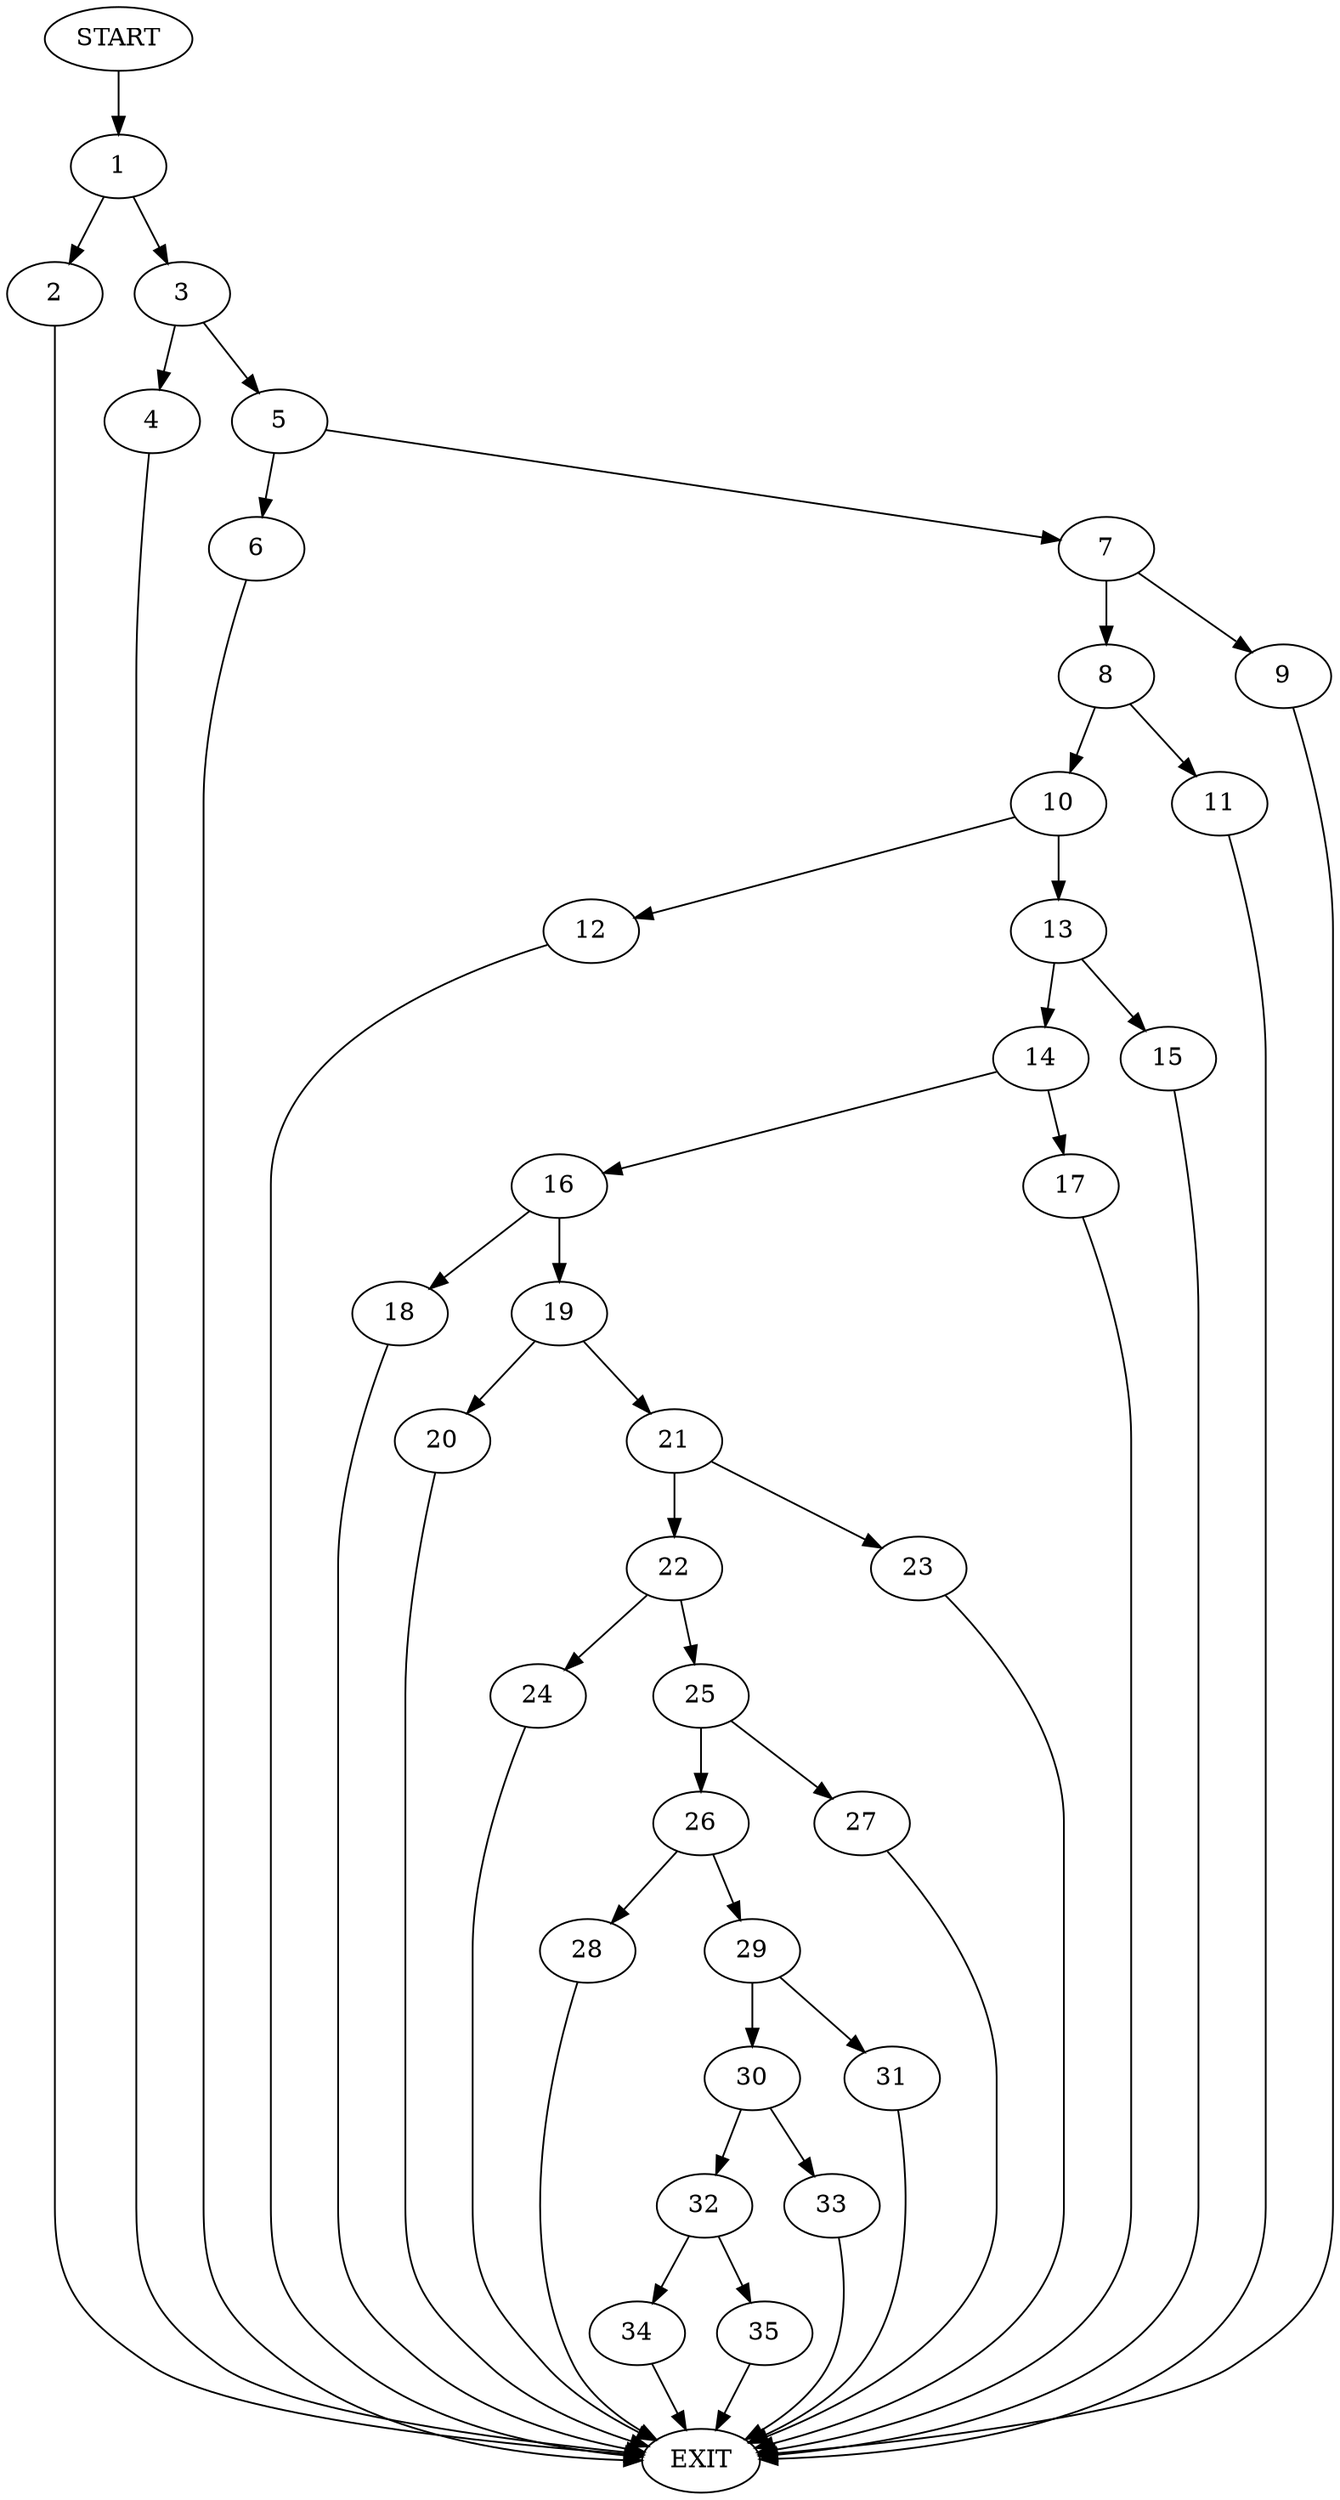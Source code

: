 digraph {
0 [label="START"]
36 [label="EXIT"]
0 -> 1
1 -> 2
1 -> 3
2 -> 36
3 -> 4
3 -> 5
5 -> 6
5 -> 7
4 -> 36
6 -> 36
7 -> 8
7 -> 9
9 -> 36
8 -> 10
8 -> 11
10 -> 12
10 -> 13
11 -> 36
12 -> 36
13 -> 14
13 -> 15
15 -> 36
14 -> 16
14 -> 17
17 -> 36
16 -> 18
16 -> 19
19 -> 20
19 -> 21
18 -> 36
21 -> 22
21 -> 23
20 -> 36
23 -> 36
22 -> 24
22 -> 25
25 -> 26
25 -> 27
24 -> 36
27 -> 36
26 -> 28
26 -> 29
28 -> 36
29 -> 30
29 -> 31
31 -> 36
30 -> 32
30 -> 33
33 -> 36
32 -> 34
32 -> 35
34 -> 36
35 -> 36
}
